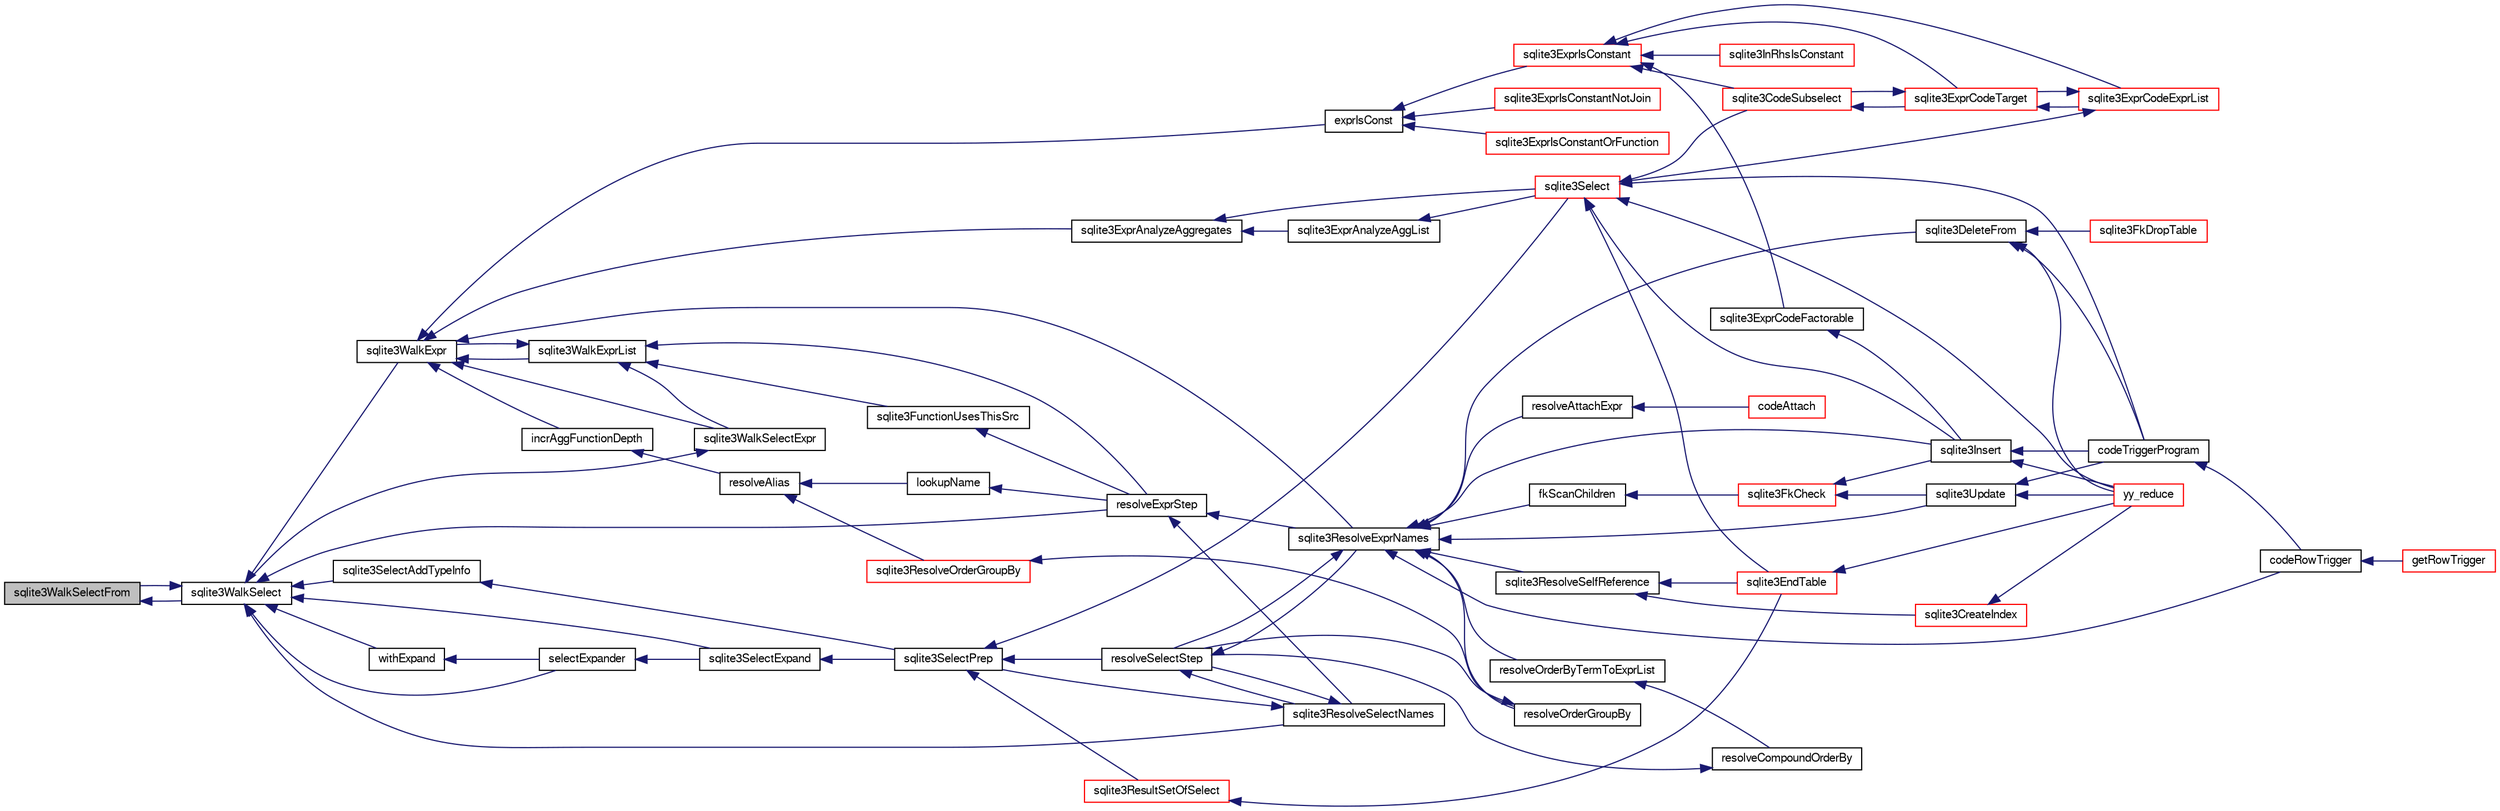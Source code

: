 digraph "sqlite3WalkSelectFrom"
{
  edge [fontname="FreeSans",fontsize="10",labelfontname="FreeSans",labelfontsize="10"];
  node [fontname="FreeSans",fontsize="10",shape=record];
  rankdir="LR";
  Node813781 [label="sqlite3WalkSelectFrom",height=0.2,width=0.4,color="black", fillcolor="grey75", style="filled", fontcolor="black"];
  Node813781 -> Node813782 [dir="back",color="midnightblue",fontsize="10",style="solid",fontname="FreeSans"];
  Node813782 [label="sqlite3WalkSelect",height=0.2,width=0.4,color="black", fillcolor="white", style="filled",URL="$sqlite3_8c.html#a7c7c772166f45c62ea98fea7bb737b63"];
  Node813782 -> Node813783 [dir="back",color="midnightblue",fontsize="10",style="solid",fontname="FreeSans"];
  Node813783 [label="sqlite3WalkExpr",height=0.2,width=0.4,color="black", fillcolor="white", style="filled",URL="$sqlite3_8c.html#a5d04d7273f7194fb0fbb24e7ee5e1b5a"];
  Node813783 -> Node813784 [dir="back",color="midnightblue",fontsize="10",style="solid",fontname="FreeSans"];
  Node813784 [label="sqlite3WalkExprList",height=0.2,width=0.4,color="black", fillcolor="white", style="filled",URL="$sqlite3_8c.html#a436c8eb5cdac53ea15cd6b06645356ae"];
  Node813784 -> Node813783 [dir="back",color="midnightblue",fontsize="10",style="solid",fontname="FreeSans"];
  Node813784 -> Node813785 [dir="back",color="midnightblue",fontsize="10",style="solid",fontname="FreeSans"];
  Node813785 [label="sqlite3WalkSelectExpr",height=0.2,width=0.4,color="black", fillcolor="white", style="filled",URL="$sqlite3_8c.html#a5a2c8da5f377d9f52d96293e6b34c660"];
  Node813785 -> Node813782 [dir="back",color="midnightblue",fontsize="10",style="solid",fontname="FreeSans"];
  Node813784 -> Node813786 [dir="back",color="midnightblue",fontsize="10",style="solid",fontname="FreeSans"];
  Node813786 [label="resolveExprStep",height=0.2,width=0.4,color="black", fillcolor="white", style="filled",URL="$sqlite3_8c.html#a0687a8650fd8a4ebbf5c2c5a75a8fb13"];
  Node813786 -> Node813787 [dir="back",color="midnightblue",fontsize="10",style="solid",fontname="FreeSans"];
  Node813787 [label="sqlite3ResolveExprNames",height=0.2,width=0.4,color="black", fillcolor="white", style="filled",URL="$sqlite3_8c.html#a537cf717a3f847807d3a3fd65da636ad"];
  Node813787 -> Node813788 [dir="back",color="midnightblue",fontsize="10",style="solid",fontname="FreeSans"];
  Node813788 [label="resolveOrderByTermToExprList",height=0.2,width=0.4,color="black", fillcolor="white", style="filled",URL="$sqlite3_8c.html#ac7f7eabdc769257622ad90aac3e02fe6"];
  Node813788 -> Node813789 [dir="back",color="midnightblue",fontsize="10",style="solid",fontname="FreeSans"];
  Node813789 [label="resolveCompoundOrderBy",height=0.2,width=0.4,color="black", fillcolor="white", style="filled",URL="$sqlite3_8c.html#a462c5aa49cfd6aad6a92fa60ddefc569"];
  Node813789 -> Node813790 [dir="back",color="midnightblue",fontsize="10",style="solid",fontname="FreeSans"];
  Node813790 [label="resolveSelectStep",height=0.2,width=0.4,color="black", fillcolor="white", style="filled",URL="$sqlite3_8c.html#a0b9015a9e505c63fd104dcbad672c814"];
  Node813790 -> Node813787 [dir="back",color="midnightblue",fontsize="10",style="solid",fontname="FreeSans"];
  Node813790 -> Node813791 [dir="back",color="midnightblue",fontsize="10",style="solid",fontname="FreeSans"];
  Node813791 [label="sqlite3ResolveSelectNames",height=0.2,width=0.4,color="black", fillcolor="white", style="filled",URL="$sqlite3_8c.html#a0cf10c480643b1ab9eaa02056a400734"];
  Node813791 -> Node813790 [dir="back",color="midnightblue",fontsize="10",style="solid",fontname="FreeSans"];
  Node813791 -> Node813792 [dir="back",color="midnightblue",fontsize="10",style="solid",fontname="FreeSans"];
  Node813792 [label="sqlite3SelectPrep",height=0.2,width=0.4,color="black", fillcolor="white", style="filled",URL="$sqlite3_8c.html#aa4385bd53c0a43dea72fbc23cc78e1c6"];
  Node813792 -> Node813790 [dir="back",color="midnightblue",fontsize="10",style="solid",fontname="FreeSans"];
  Node813792 -> Node813793 [dir="back",color="midnightblue",fontsize="10",style="solid",fontname="FreeSans"];
  Node813793 [label="sqlite3ResultSetOfSelect",height=0.2,width=0.4,color="red", fillcolor="white", style="filled",URL="$sqlite3_8c.html#ade35a86757654a36498d74152aa2fda8"];
  Node813793 -> Node813794 [dir="back",color="midnightblue",fontsize="10",style="solid",fontname="FreeSans"];
  Node813794 [label="sqlite3EndTable",height=0.2,width=0.4,color="red", fillcolor="white", style="filled",URL="$sqlite3_8c.html#a7b5f2c66c0f0b6f819d970ca389768b0"];
  Node813794 -> Node813796 [dir="back",color="midnightblue",fontsize="10",style="solid",fontname="FreeSans"];
  Node813796 [label="yy_reduce",height=0.2,width=0.4,color="red", fillcolor="white", style="filled",URL="$sqlite3_8c.html#a7c419a9b25711c666a9a2449ef377f14"];
  Node813792 -> Node813817 [dir="back",color="midnightblue",fontsize="10",style="solid",fontname="FreeSans"];
  Node813817 [label="sqlite3Select",height=0.2,width=0.4,color="red", fillcolor="white", style="filled",URL="$sqlite3_8c.html#a2465ee8c956209ba4b272477b7c21a45"];
  Node813817 -> Node813818 [dir="back",color="midnightblue",fontsize="10",style="solid",fontname="FreeSans"];
  Node813818 [label="sqlite3CodeSubselect",height=0.2,width=0.4,color="red", fillcolor="white", style="filled",URL="$sqlite3_8c.html#aa69b46d2204a1d1b110107a1be12ee0c"];
  Node813818 -> Node813821 [dir="back",color="midnightblue",fontsize="10",style="solid",fontname="FreeSans"];
  Node813821 [label="sqlite3ExprCodeTarget",height=0.2,width=0.4,color="red", fillcolor="white", style="filled",URL="$sqlite3_8c.html#a4f308397a0a3ed299ed31aaa1ae2a293"];
  Node813821 -> Node813818 [dir="back",color="midnightblue",fontsize="10",style="solid",fontname="FreeSans"];
  Node813821 -> Node813852 [dir="back",color="midnightblue",fontsize="10",style="solid",fontname="FreeSans"];
  Node813852 [label="sqlite3ExprCodeExprList",height=0.2,width=0.4,color="red", fillcolor="white", style="filled",URL="$sqlite3_8c.html#a05b2b3dc3de7565de24eb3a2ff4e9566"];
  Node813852 -> Node813821 [dir="back",color="midnightblue",fontsize="10",style="solid",fontname="FreeSans"];
  Node813852 -> Node813817 [dir="back",color="midnightblue",fontsize="10",style="solid",fontname="FreeSans"];
  Node813817 -> Node813794 [dir="back",color="midnightblue",fontsize="10",style="solid",fontname="FreeSans"];
  Node813817 -> Node813810 [dir="back",color="midnightblue",fontsize="10",style="solid",fontname="FreeSans"];
  Node813810 [label="sqlite3Insert",height=0.2,width=0.4,color="black", fillcolor="white", style="filled",URL="$sqlite3_8c.html#a5b17c9c2000bae6bdff8e6be48d7dc2b"];
  Node813810 -> Node813803 [dir="back",color="midnightblue",fontsize="10",style="solid",fontname="FreeSans"];
  Node813803 [label="codeTriggerProgram",height=0.2,width=0.4,color="black", fillcolor="white", style="filled",URL="$sqlite3_8c.html#a120801f59d9281d201d2ff4b2606836e"];
  Node813803 -> Node813804 [dir="back",color="midnightblue",fontsize="10",style="solid",fontname="FreeSans"];
  Node813804 [label="codeRowTrigger",height=0.2,width=0.4,color="black", fillcolor="white", style="filled",URL="$sqlite3_8c.html#a463cea5aaaf388b560b206570a0022fc"];
  Node813804 -> Node813805 [dir="back",color="midnightblue",fontsize="10",style="solid",fontname="FreeSans"];
  Node813805 [label="getRowTrigger",height=0.2,width=0.4,color="red", fillcolor="white", style="filled",URL="$sqlite3_8c.html#a69626ef20b540d1a2b19cf56f3f45689"];
  Node813810 -> Node813796 [dir="back",color="midnightblue",fontsize="10",style="solid",fontname="FreeSans"];
  Node813817 -> Node813803 [dir="back",color="midnightblue",fontsize="10",style="solid",fontname="FreeSans"];
  Node813817 -> Node813796 [dir="back",color="midnightblue",fontsize="10",style="solid",fontname="FreeSans"];
  Node813787 -> Node813868 [dir="back",color="midnightblue",fontsize="10",style="solid",fontname="FreeSans"];
  Node813868 [label="resolveOrderGroupBy",height=0.2,width=0.4,color="black", fillcolor="white", style="filled",URL="$sqlite3_8c.html#a4dc8ed6177a5de887eae1010992e3d00"];
  Node813868 -> Node813790 [dir="back",color="midnightblue",fontsize="10",style="solid",fontname="FreeSans"];
  Node813787 -> Node813790 [dir="back",color="midnightblue",fontsize="10",style="solid",fontname="FreeSans"];
  Node813787 -> Node813869 [dir="back",color="midnightblue",fontsize="10",style="solid",fontname="FreeSans"];
  Node813869 [label="sqlite3ResolveSelfReference",height=0.2,width=0.4,color="black", fillcolor="white", style="filled",URL="$sqlite3_8c.html#ab524095a849de78f8728167d19336094"];
  Node813869 -> Node813794 [dir="back",color="midnightblue",fontsize="10",style="solid",fontname="FreeSans"];
  Node813869 -> Node813828 [dir="back",color="midnightblue",fontsize="10",style="solid",fontname="FreeSans"];
  Node813828 [label="sqlite3CreateIndex",height=0.2,width=0.4,color="red", fillcolor="white", style="filled",URL="$sqlite3_8c.html#a8dbe5e590ab6c58a8c45f34f7c81e825"];
  Node813828 -> Node813796 [dir="back",color="midnightblue",fontsize="10",style="solid",fontname="FreeSans"];
  Node813787 -> Node813870 [dir="back",color="midnightblue",fontsize="10",style="solid",fontname="FreeSans"];
  Node813870 [label="resolveAttachExpr",height=0.2,width=0.4,color="black", fillcolor="white", style="filled",URL="$sqlite3_8c.html#a2b0ae2ee3fae38ccc805f582a9ce38f5"];
  Node813870 -> Node813843 [dir="back",color="midnightblue",fontsize="10",style="solid",fontname="FreeSans"];
  Node813843 [label="codeAttach",height=0.2,width=0.4,color="red", fillcolor="white", style="filled",URL="$sqlite3_8c.html#ade4e9e30d828a19c191fdcb098676d5b"];
  Node813787 -> Node813801 [dir="back",color="midnightblue",fontsize="10",style="solid",fontname="FreeSans"];
  Node813801 [label="sqlite3DeleteFrom",height=0.2,width=0.4,color="black", fillcolor="white", style="filled",URL="$sqlite3_8c.html#ab9b4b45349188b49eabb23f94608a091"];
  Node813801 -> Node813802 [dir="back",color="midnightblue",fontsize="10",style="solid",fontname="FreeSans"];
  Node813802 [label="sqlite3FkDropTable",height=0.2,width=0.4,color="red", fillcolor="white", style="filled",URL="$sqlite3_8c.html#a1218c6fc74e89152ceaa4760e82f5ef9"];
  Node813801 -> Node813803 [dir="back",color="midnightblue",fontsize="10",style="solid",fontname="FreeSans"];
  Node813801 -> Node813796 [dir="back",color="midnightblue",fontsize="10",style="solid",fontname="FreeSans"];
  Node813787 -> Node813837 [dir="back",color="midnightblue",fontsize="10",style="solid",fontname="FreeSans"];
  Node813837 [label="fkScanChildren",height=0.2,width=0.4,color="black", fillcolor="white", style="filled",URL="$sqlite3_8c.html#a67c9dcb484336b3155e7a82a037d4691"];
  Node813837 -> Node813838 [dir="back",color="midnightblue",fontsize="10",style="solid",fontname="FreeSans"];
  Node813838 [label="sqlite3FkCheck",height=0.2,width=0.4,color="red", fillcolor="white", style="filled",URL="$sqlite3_8c.html#aa38fb76c7d6f48f19772877a41703b92"];
  Node813838 -> Node813810 [dir="back",color="midnightblue",fontsize="10",style="solid",fontname="FreeSans"];
  Node813838 -> Node813811 [dir="back",color="midnightblue",fontsize="10",style="solid",fontname="FreeSans"];
  Node813811 [label="sqlite3Update",height=0.2,width=0.4,color="black", fillcolor="white", style="filled",URL="$sqlite3_8c.html#ac5aa67c46e8cc8174566fabe6809fafa"];
  Node813811 -> Node813803 [dir="back",color="midnightblue",fontsize="10",style="solid",fontname="FreeSans"];
  Node813811 -> Node813796 [dir="back",color="midnightblue",fontsize="10",style="solid",fontname="FreeSans"];
  Node813787 -> Node813810 [dir="back",color="midnightblue",fontsize="10",style="solid",fontname="FreeSans"];
  Node813787 -> Node813804 [dir="back",color="midnightblue",fontsize="10",style="solid",fontname="FreeSans"];
  Node813787 -> Node813811 [dir="back",color="midnightblue",fontsize="10",style="solid",fontname="FreeSans"];
  Node813786 -> Node813791 [dir="back",color="midnightblue",fontsize="10",style="solid",fontname="FreeSans"];
  Node813784 -> Node813871 [dir="back",color="midnightblue",fontsize="10",style="solid",fontname="FreeSans"];
  Node813871 [label="sqlite3FunctionUsesThisSrc",height=0.2,width=0.4,color="black", fillcolor="white", style="filled",URL="$sqlite3_8c.html#a0849194f7cd323ddb77e5ca831339cf6"];
  Node813871 -> Node813786 [dir="back",color="midnightblue",fontsize="10",style="solid",fontname="FreeSans"];
  Node813783 -> Node813785 [dir="back",color="midnightblue",fontsize="10",style="solid",fontname="FreeSans"];
  Node813783 -> Node813872 [dir="back",color="midnightblue",fontsize="10",style="solid",fontname="FreeSans"];
  Node813872 [label="incrAggFunctionDepth",height=0.2,width=0.4,color="black", fillcolor="white", style="filled",URL="$sqlite3_8c.html#aeddf1db5c262b308a910713da0ef7d5c"];
  Node813872 -> Node813873 [dir="back",color="midnightblue",fontsize="10",style="solid",fontname="FreeSans"];
  Node813873 [label="resolveAlias",height=0.2,width=0.4,color="black", fillcolor="white", style="filled",URL="$sqlite3_8c.html#af5aa683bef5c0eff80a792aa8a968167"];
  Node813873 -> Node813874 [dir="back",color="midnightblue",fontsize="10",style="solid",fontname="FreeSans"];
  Node813874 [label="lookupName",height=0.2,width=0.4,color="black", fillcolor="white", style="filled",URL="$sqlite3_8c.html#a9ee032f52b5e8bb82a72b574af904999"];
  Node813874 -> Node813786 [dir="back",color="midnightblue",fontsize="10",style="solid",fontname="FreeSans"];
  Node813873 -> Node813875 [dir="back",color="midnightblue",fontsize="10",style="solid",fontname="FreeSans"];
  Node813875 [label="sqlite3ResolveOrderGroupBy",height=0.2,width=0.4,color="red", fillcolor="white", style="filled",URL="$sqlite3_8c.html#a2a1f1cd476b6007d2b2b0a9160dfb1eb"];
  Node813875 -> Node813868 [dir="back",color="midnightblue",fontsize="10",style="solid",fontname="FreeSans"];
  Node813783 -> Node813787 [dir="back",color="midnightblue",fontsize="10",style="solid",fontname="FreeSans"];
  Node813783 -> Node813876 [dir="back",color="midnightblue",fontsize="10",style="solid",fontname="FreeSans"];
  Node813876 [label="exprIsConst",height=0.2,width=0.4,color="black", fillcolor="white", style="filled",URL="$sqlite3_8c.html#a5b93dd8800ece14ec33f44a1ba2cf4d4"];
  Node813876 -> Node813877 [dir="back",color="midnightblue",fontsize="10",style="solid",fontname="FreeSans"];
  Node813877 [label="sqlite3ExprIsConstant",height=0.2,width=0.4,color="red", fillcolor="white", style="filled",URL="$sqlite3_8c.html#a5612940e28d7d8f6994f756d0b8d9e3a"];
  Node813877 -> Node813878 [dir="back",color="midnightblue",fontsize="10",style="solid",fontname="FreeSans"];
  Node813878 [label="sqlite3InRhsIsConstant",height=0.2,width=0.4,color="red", fillcolor="white", style="filled",URL="$sqlite3_8c.html#aa86274ae36887fb37a9de14c8327e79e"];
  Node813877 -> Node813818 [dir="back",color="midnightblue",fontsize="10",style="solid",fontname="FreeSans"];
  Node813877 -> Node813821 [dir="back",color="midnightblue",fontsize="10",style="solid",fontname="FreeSans"];
  Node813877 -> Node813841 [dir="back",color="midnightblue",fontsize="10",style="solid",fontname="FreeSans"];
  Node813841 [label="sqlite3ExprCodeFactorable",height=0.2,width=0.4,color="black", fillcolor="white", style="filled",URL="$sqlite3_8c.html#a843f7fd58eec5a683c1fd8435fcd1e84"];
  Node813841 -> Node813810 [dir="back",color="midnightblue",fontsize="10",style="solid",fontname="FreeSans"];
  Node813877 -> Node813852 [dir="back",color="midnightblue",fontsize="10",style="solid",fontname="FreeSans"];
  Node813876 -> Node813879 [dir="back",color="midnightblue",fontsize="10",style="solid",fontname="FreeSans"];
  Node813879 [label="sqlite3ExprIsConstantNotJoin",height=0.2,width=0.4,color="red", fillcolor="white", style="filled",URL="$sqlite3_8c.html#afa15ed1eca55a481fe671d33375b0ec3"];
  Node813876 -> Node813880 [dir="back",color="midnightblue",fontsize="10",style="solid",fontname="FreeSans"];
  Node813880 [label="sqlite3ExprIsConstantOrFunction",height=0.2,width=0.4,color="red", fillcolor="white", style="filled",URL="$sqlite3_8c.html#a038956f3f79b079ce7095af4299c6f2d"];
  Node813783 -> Node813882 [dir="back",color="midnightblue",fontsize="10",style="solid",fontname="FreeSans"];
  Node813882 [label="sqlite3ExprAnalyzeAggregates",height=0.2,width=0.4,color="black", fillcolor="white", style="filled",URL="$sqlite3_8c.html#a37993a67d19990d8bb9bd8bb93d3eee6"];
  Node813882 -> Node813883 [dir="back",color="midnightblue",fontsize="10",style="solid",fontname="FreeSans"];
  Node813883 [label="sqlite3ExprAnalyzeAggList",height=0.2,width=0.4,color="black", fillcolor="white", style="filled",URL="$sqlite3_8c.html#ad2faad4ff685aea8e3fbf839b8fb95a2"];
  Node813883 -> Node813817 [dir="back",color="midnightblue",fontsize="10",style="solid",fontname="FreeSans"];
  Node813882 -> Node813817 [dir="back",color="midnightblue",fontsize="10",style="solid",fontname="FreeSans"];
  Node813782 -> Node813781 [dir="back",color="midnightblue",fontsize="10",style="solid",fontname="FreeSans"];
  Node813782 -> Node813786 [dir="back",color="midnightblue",fontsize="10",style="solid",fontname="FreeSans"];
  Node813782 -> Node813791 [dir="back",color="midnightblue",fontsize="10",style="solid",fontname="FreeSans"];
  Node813782 -> Node813884 [dir="back",color="midnightblue",fontsize="10",style="solid",fontname="FreeSans"];
  Node813884 [label="withExpand",height=0.2,width=0.4,color="black", fillcolor="white", style="filled",URL="$sqlite3_8c.html#abfe30ddf22391eeda2da9ba60c23bf0b"];
  Node813884 -> Node813815 [dir="back",color="midnightblue",fontsize="10",style="solid",fontname="FreeSans"];
  Node813815 [label="selectExpander",height=0.2,width=0.4,color="black", fillcolor="white", style="filled",URL="$sqlite3_8c.html#abee977318fbf74531340c6e41b0ca953"];
  Node813815 -> Node813816 [dir="back",color="midnightblue",fontsize="10",style="solid",fontname="FreeSans"];
  Node813816 [label="sqlite3SelectExpand",height=0.2,width=0.4,color="black", fillcolor="white", style="filled",URL="$sqlite3_8c.html#ae55acd1d8219505e629c2148950fa3de"];
  Node813816 -> Node813792 [dir="back",color="midnightblue",fontsize="10",style="solid",fontname="FreeSans"];
  Node813782 -> Node813815 [dir="back",color="midnightblue",fontsize="10",style="solid",fontname="FreeSans"];
  Node813782 -> Node813816 [dir="back",color="midnightblue",fontsize="10",style="solid",fontname="FreeSans"];
  Node813782 -> Node813885 [dir="back",color="midnightblue",fontsize="10",style="solid",fontname="FreeSans"];
  Node813885 [label="sqlite3SelectAddTypeInfo",height=0.2,width=0.4,color="black", fillcolor="white", style="filled",URL="$sqlite3_8c.html#a7d22b0625164daa7f99dcce132ef7b4d"];
  Node813885 -> Node813792 [dir="back",color="midnightblue",fontsize="10",style="solid",fontname="FreeSans"];
}
